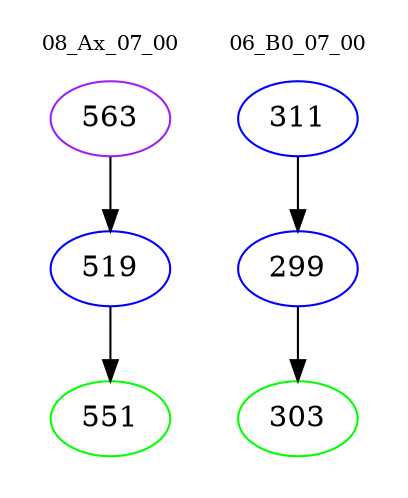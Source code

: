 digraph{
subgraph cluster_0 {
color = white
label = "08_Ax_07_00";
fontsize=10;
T0_563 [label="563", color="purple"]
T0_563 -> T0_519 [color="black"]
T0_519 [label="519", color="blue"]
T0_519 -> T0_551 [color="black"]
T0_551 [label="551", color="green"]
}
subgraph cluster_1 {
color = white
label = "06_B0_07_00";
fontsize=10;
T1_311 [label="311", color="blue"]
T1_311 -> T1_299 [color="black"]
T1_299 [label="299", color="blue"]
T1_299 -> T1_303 [color="black"]
T1_303 [label="303", color="green"]
}
}
